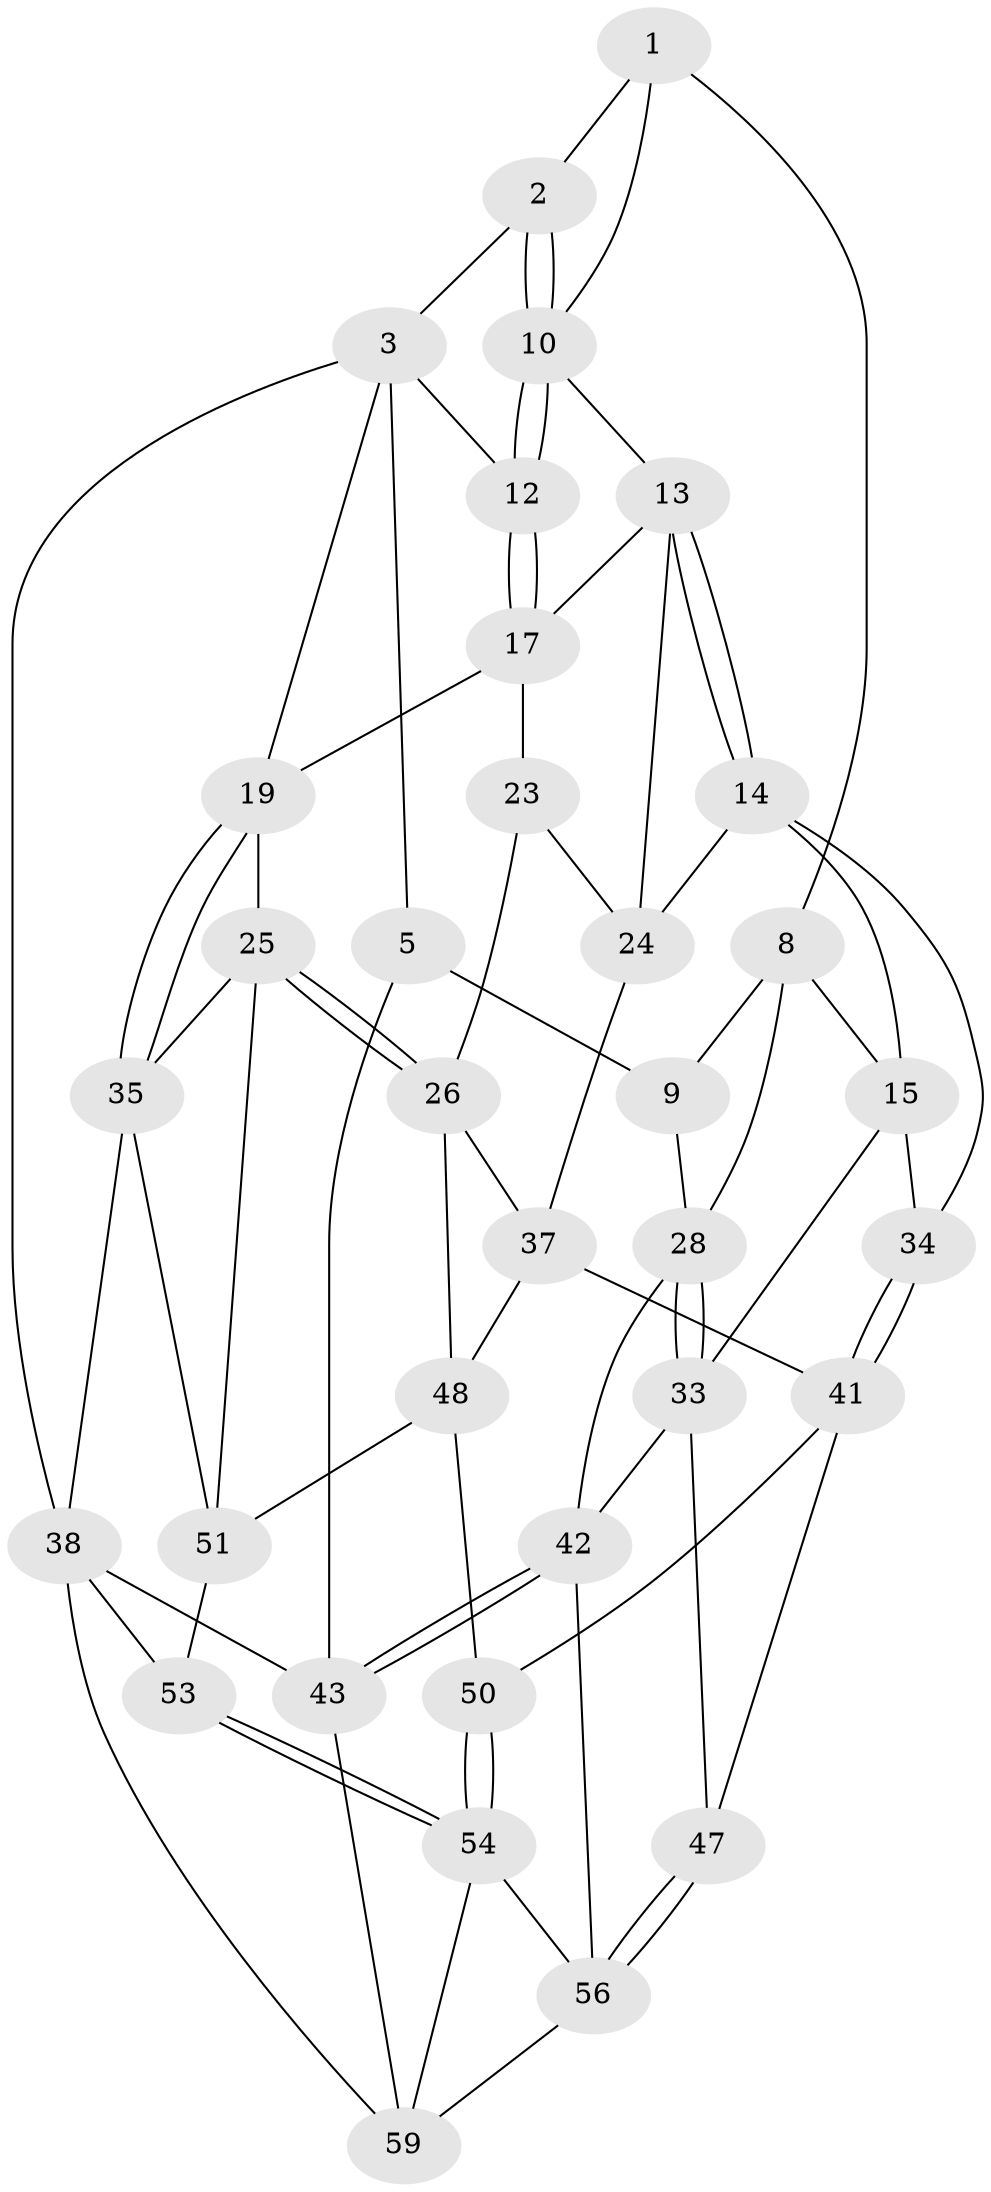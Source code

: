 // original degree distribution, {3: 0.03333333333333333, 4: 0.18333333333333332, 5: 0.6333333333333333, 6: 0.15}
// Generated by graph-tools (version 1.1) at 2025/12/02/27/25 16:12:00]
// undirected, 34 vertices, 76 edges
graph export_dot {
graph [start="1"]
  node [color=gray90,style=filled];
  1 [pos="+0.23898232265757144+0",super="+7"];
  2 [pos="+0.38468396500217417+0"];
  3 [pos="+0.8468435335652691+0",super="+4"];
  5 [pos="+0+0",super="+6"];
  8 [pos="+0.19467639974796325+0.24355028443975563",super="+16"];
  9 [pos="+0.07710436685133684+0.22803031934661527",super="+22"];
  10 [pos="+0.4633968877036383+0.07566514688795101",super="+11"];
  12 [pos="+0.7130198533490243+0.1299640472976015"];
  13 [pos="+0.4659149742857718+0.26824283955226863",super="+18"];
  14 [pos="+0.46498170521405224+0.2693009850699657",super="+31"];
  15 [pos="+0.2757384016007213+0.32939473633371347",super="+32"];
  17 [pos="+0.7161197223784354+0.18806343248390037",super="+21"];
  19 [pos="+1+0",super="+20"];
  23 [pos="+0.7288239199430687+0.3949800288170619"];
  24 [pos="+0.6592301413099498+0.419682228625577",super="+30"];
  25 [pos="+1+0.5481768751141224",super="+36"];
  26 [pos="+0.9411170244831065+0.5359341465432967",super="+27"];
  28 [pos="+0.10960784352866483+0.48575290210663613",super="+29"];
  33 [pos="+0.1816412991001825+0.6549011203175336",super="+44"];
  34 [pos="+0.43691381488811376+0.525901138402652"];
  35 [pos="+1+0.5540770973796759",super="+39"];
  37 [pos="+0.6250972195872047+0.6189996063989032",super="+40"];
  38 [pos="+1+1",super="+58"];
  41 [pos="+0.48486635819388635+0.5983262839680569",super="+46"];
  42 [pos="+0+1",super="+45"];
  43 [pos="+0+1"];
  47 [pos="+0.4360444195665997+0.750169797432501"];
  48 [pos="+0.7123834209711465+0.7101902876162067",super="+49"];
  50 [pos="+0.6301717402945085+0.7537922774503567"];
  51 [pos="+0.8531761930004713+0.8411298341356701",super="+52"];
  53 [pos="+0.7224973118210988+0.9851467115819226"];
  54 [pos="+0.6129391874838809+0.8248877259686974",super="+55"];
  56 [pos="+0.4691128664772851+0.8691686895809053",super="+57"];
  59 [pos="+0.6742985336122936+1",super="+60"];
  1 -- 2;
  1 -- 8;
  1 -- 10;
  2 -- 3;
  2 -- 10;
  2 -- 10;
  3 -- 12;
  3 -- 19;
  3 -- 5;
  3 -- 38;
  5 -- 43;
  5 -- 9 [weight=2];
  8 -- 9;
  8 -- 28;
  8 -- 15;
  9 -- 28;
  10 -- 12;
  10 -- 12;
  10 -- 13;
  12 -- 17;
  12 -- 17;
  13 -- 14;
  13 -- 14;
  13 -- 24;
  13 -- 17;
  14 -- 15;
  14 -- 24;
  14 -- 34;
  15 -- 33;
  15 -- 34;
  17 -- 23;
  17 -- 19;
  19 -- 35;
  19 -- 35;
  19 -- 25;
  23 -- 24;
  23 -- 26;
  24 -- 37;
  25 -- 26;
  25 -- 26;
  25 -- 35;
  25 -- 51;
  26 -- 48;
  26 -- 37;
  28 -- 33;
  28 -- 33;
  28 -- 42;
  33 -- 42;
  33 -- 47;
  34 -- 41;
  34 -- 41;
  35 -- 51;
  35 -- 38;
  37 -- 41;
  37 -- 48;
  38 -- 43;
  38 -- 59;
  38 -- 53;
  41 -- 50;
  41 -- 47;
  42 -- 43;
  42 -- 43;
  42 -- 56;
  43 -- 59;
  47 -- 56;
  47 -- 56;
  48 -- 51;
  48 -- 50;
  50 -- 54;
  50 -- 54;
  51 -- 53;
  53 -- 54;
  53 -- 54;
  54 -- 56;
  54 -- 59;
  56 -- 59;
}
